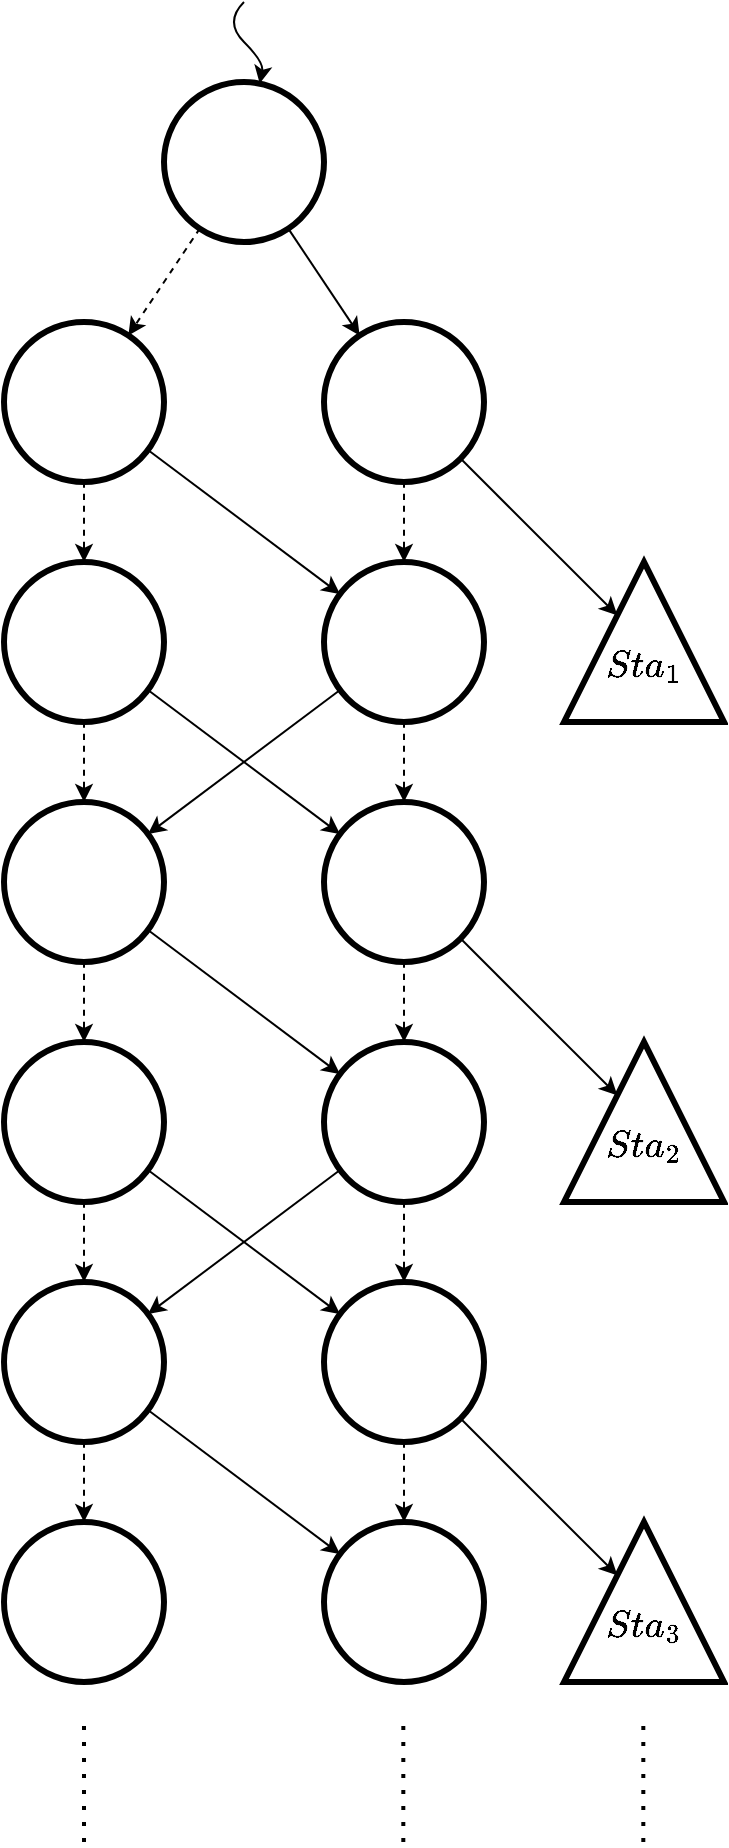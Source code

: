 <mxfile version="13.10.0" type="device"><diagram id="tIWZ57bhBiZ1ZkrXR9bS" name="Page-1"><mxGraphModel dx="1355" dy="825" grid="1" gridSize="10" guides="1" tooltips="1" connect="1" arrows="1" fold="1" page="1" pageScale="1" pageWidth="850" pageHeight="1100" math="1" shadow="0"><root><mxCell id="0"/><mxCell id="1" parent="0"/><mxCell id="AQA_Gikdp6P2zB2jUNmZ-10" value="" style="edgeStyle=none;rounded=0;orthogonalLoop=1;jettySize=auto;html=1;labelBorderColor=#000000;" parent="1" source="AQA_Gikdp6P2zB2jUNmZ-1" target="AQA_Gikdp6P2zB2jUNmZ-30" edge="1"><mxGeometry x="0.105" y="8" relative="1" as="geometry"><mxPoint x="420" y="290" as="targetPoint"/><mxPoint as="offset"/></mxGeometry></mxCell><mxCell id="AQA_Gikdp6P2zB2jUNmZ-19" style="edgeStyle=none;curved=1;orthogonalLoop=1;jettySize=auto;html=1;dashed=1;" parent="1" source="AQA_Gikdp6P2zB2jUNmZ-1" target="AQA_Gikdp6P2zB2jUNmZ-2" edge="1"><mxGeometry relative="1" as="geometry"/></mxCell><mxCell id="AQA_Gikdp6P2zB2jUNmZ-22" style="edgeStyle=none;curved=1;orthogonalLoop=1;jettySize=auto;html=1;endArrow=none;endFill=0;startArrow=classic;startFill=1;" parent="1" source="AQA_Gikdp6P2zB2jUNmZ-1" edge="1"><mxGeometry relative="1" as="geometry"><mxPoint x="360" y="120" as="targetPoint"/><Array as="points"><mxPoint x="370" y="150"/><mxPoint x="350" y="130"/></Array></mxGeometry></mxCell><mxCell id="AQA_Gikdp6P2zB2jUNmZ-1" value="" style="ellipse;whiteSpace=wrap;html=1;aspect=fixed;strokeWidth=3;" parent="1" vertex="1"><mxGeometry x="320" y="160" width="80" height="80" as="geometry"/></mxCell><mxCell id="AQA_Gikdp6P2zB2jUNmZ-18" style="edgeStyle=none;curved=1;orthogonalLoop=1;jettySize=auto;html=1;dashed=1;" parent="1" source="AQA_Gikdp6P2zB2jUNmZ-2" target="AQA_Gikdp6P2zB2jUNmZ-3" edge="1"><mxGeometry relative="1" as="geometry"/></mxCell><mxCell id="AQA_Gikdp6P2zB2jUNmZ-38" style="edgeStyle=none;curved=1;orthogonalLoop=1;jettySize=auto;html=1;startArrow=none;startFill=0;endArrow=classic;endFill=1;fontSize=16;" parent="1" source="AQA_Gikdp6P2zB2jUNmZ-2" target="AQA_Gikdp6P2zB2jUNmZ-31" edge="1"><mxGeometry relative="1" as="geometry"/></mxCell><mxCell id="AQA_Gikdp6P2zB2jUNmZ-2" value="" style="ellipse;whiteSpace=wrap;html=1;aspect=fixed;strokeWidth=3;" parent="1" vertex="1"><mxGeometry x="240" y="280" width="80" height="80" as="geometry"/></mxCell><mxCell id="AQA_Gikdp6P2zB2jUNmZ-17" style="edgeStyle=none;curved=1;orthogonalLoop=1;jettySize=auto;html=1;dashed=1;" parent="1" source="AQA_Gikdp6P2zB2jUNmZ-3" target="AQA_Gikdp6P2zB2jUNmZ-4" edge="1"><mxGeometry relative="1" as="geometry"/></mxCell><mxCell id="AQA_Gikdp6P2zB2jUNmZ-40" style="edgeStyle=none;curved=1;orthogonalLoop=1;jettySize=auto;html=1;startArrow=none;startFill=0;endArrow=classic;endFill=1;fontSize=16;" parent="1" source="AQA_Gikdp6P2zB2jUNmZ-3" target="AQA_Gikdp6P2zB2jUNmZ-32" edge="1"><mxGeometry relative="1" as="geometry"/></mxCell><mxCell id="AQA_Gikdp6P2zB2jUNmZ-3" value="" style="ellipse;whiteSpace=wrap;html=1;aspect=fixed;strokeWidth=3;" parent="1" vertex="1"><mxGeometry x="240" y="400" width="80" height="80" as="geometry"/></mxCell><mxCell id="AQA_Gikdp6P2zB2jUNmZ-44" style="edgeStyle=none;curved=1;orthogonalLoop=1;jettySize=auto;html=1;startArrow=none;startFill=0;endArrow=classic;endFill=1;fontSize=16;dashed=1;" parent="1" source="AQA_Gikdp6P2zB2jUNmZ-4" target="AQA_Gikdp6P2zB2jUNmZ-43" edge="1"><mxGeometry relative="1" as="geometry"/></mxCell><mxCell id="AQA_Gikdp6P2zB2jUNmZ-46" style="edgeStyle=none;curved=1;orthogonalLoop=1;jettySize=auto;html=1;startArrow=none;startFill=0;endArrow=classic;endFill=1;fontSize=16;" parent="1" source="AQA_Gikdp6P2zB2jUNmZ-4" target="AQA_Gikdp6P2zB2jUNmZ-42" edge="1"><mxGeometry relative="1" as="geometry"/></mxCell><mxCell id="AQA_Gikdp6P2zB2jUNmZ-4" value="" style="ellipse;whiteSpace=wrap;html=1;aspect=fixed;strokeWidth=3;" parent="1" vertex="1"><mxGeometry x="240" y="520" width="80" height="80" as="geometry"/></mxCell><mxCell id="AQA_Gikdp6P2zB2jUNmZ-34" style="edgeStyle=none;curved=1;orthogonalLoop=1;jettySize=auto;html=1;startArrow=none;startFill=0;endArrow=classic;endFill=1;fontSize=16;" parent="1" source="AQA_Gikdp6P2zB2jUNmZ-30" edge="1"><mxGeometry relative="1" as="geometry"><mxPoint x="546.667" y="426.667" as="targetPoint"/></mxGeometry></mxCell><mxCell id="AQA_Gikdp6P2zB2jUNmZ-37" style="edgeStyle=none;curved=1;orthogonalLoop=1;jettySize=auto;html=1;startArrow=none;startFill=0;endArrow=classic;endFill=1;fontSize=16;dashed=1;" parent="1" source="AQA_Gikdp6P2zB2jUNmZ-30" target="AQA_Gikdp6P2zB2jUNmZ-31" edge="1"><mxGeometry relative="1" as="geometry"/></mxCell><mxCell id="AQA_Gikdp6P2zB2jUNmZ-30" value="" style="ellipse;whiteSpace=wrap;html=1;aspect=fixed;strokeWidth=3;" parent="1" vertex="1"><mxGeometry x="400" y="280" width="80" height="80" as="geometry"/></mxCell><mxCell id="AQA_Gikdp6P2zB2jUNmZ-45" style="edgeStyle=none;curved=1;orthogonalLoop=1;jettySize=auto;html=1;startArrow=none;startFill=0;endArrow=classic;endFill=1;fontSize=16;" parent="1" source="AQA_Gikdp6P2zB2jUNmZ-31" target="AQA_Gikdp6P2zB2jUNmZ-4" edge="1"><mxGeometry relative="1" as="geometry"/></mxCell><mxCell id="AQA_Gikdp6P2zB2jUNmZ-47" style="edgeStyle=none;curved=1;orthogonalLoop=1;jettySize=auto;html=1;startArrow=none;startFill=0;endArrow=classic;endFill=1;fontSize=16;dashed=1;" parent="1" source="AQA_Gikdp6P2zB2jUNmZ-31" target="AQA_Gikdp6P2zB2jUNmZ-32" edge="1"><mxGeometry relative="1" as="geometry"/></mxCell><mxCell id="AQA_Gikdp6P2zB2jUNmZ-31" value="" style="ellipse;whiteSpace=wrap;html=1;aspect=fixed;strokeWidth=3;" parent="1" vertex="1"><mxGeometry x="400" y="400" width="80" height="80" as="geometry"/></mxCell><mxCell id="AQA_Gikdp6P2zB2jUNmZ-41" style="edgeStyle=none;curved=1;orthogonalLoop=1;jettySize=auto;html=1;startArrow=none;startFill=0;endArrow=classic;endFill=1;fontSize=16;" parent="1" source="AQA_Gikdp6P2zB2jUNmZ-32" edge="1"><mxGeometry relative="1" as="geometry"><mxPoint x="546.667" y="666.667" as="targetPoint"/></mxGeometry></mxCell><mxCell id="AQA_Gikdp6P2zB2jUNmZ-48" style="edgeStyle=none;curved=1;orthogonalLoop=1;jettySize=auto;html=1;startArrow=none;startFill=0;endArrow=classic;endFill=1;fontSize=16;dashed=1;" parent="1" source="AQA_Gikdp6P2zB2jUNmZ-32" target="AQA_Gikdp6P2zB2jUNmZ-42" edge="1"><mxGeometry relative="1" as="geometry"/></mxCell><mxCell id="AQA_Gikdp6P2zB2jUNmZ-32" value="" style="ellipse;whiteSpace=wrap;html=1;aspect=fixed;strokeWidth=3;" parent="1" vertex="1"><mxGeometry x="400" y="520" width="80" height="80" as="geometry"/></mxCell><mxCell id="AQA_Gikdp6P2zB2jUNmZ-54" style="edgeStyle=none;curved=1;orthogonalLoop=1;jettySize=auto;html=1;startArrow=none;startFill=0;endArrow=classic;endFill=1;fontSize=16;dashed=1;" parent="1" source="AQA_Gikdp6P2zB2jUNmZ-42" target="AQA_Gikdp6P2zB2jUNmZ-49" edge="1"><mxGeometry relative="1" as="geometry"/></mxCell><mxCell id="AQA_Gikdp6P2zB2jUNmZ-55" style="edgeStyle=none;curved=1;orthogonalLoop=1;jettySize=auto;html=1;startArrow=none;startFill=0;endArrow=classic;endFill=1;fontSize=16;" parent="1" source="AQA_Gikdp6P2zB2jUNmZ-42" target="AQA_Gikdp6P2zB2jUNmZ-50" edge="1"><mxGeometry relative="1" as="geometry"/></mxCell><mxCell id="AQA_Gikdp6P2zB2jUNmZ-42" value="" style="ellipse;whiteSpace=wrap;html=1;aspect=fixed;strokeWidth=3;" parent="1" vertex="1"><mxGeometry x="400" y="640" width="80" height="80" as="geometry"/></mxCell><mxCell id="AQA_Gikdp6P2zB2jUNmZ-56" style="edgeStyle=none;curved=1;orthogonalLoop=1;jettySize=auto;html=1;startArrow=none;startFill=0;endArrow=classic;endFill=1;fontSize=16;dashed=1;" parent="1" source="AQA_Gikdp6P2zB2jUNmZ-43" target="AQA_Gikdp6P2zB2jUNmZ-50" edge="1"><mxGeometry relative="1" as="geometry"/></mxCell><mxCell id="AQA_Gikdp6P2zB2jUNmZ-57" style="edgeStyle=none;curved=1;orthogonalLoop=1;jettySize=auto;html=1;startArrow=none;startFill=0;endArrow=classic;endFill=1;fontSize=16;" parent="1" source="AQA_Gikdp6P2zB2jUNmZ-43" target="AQA_Gikdp6P2zB2jUNmZ-49" edge="1"><mxGeometry relative="1" as="geometry"/></mxCell><mxCell id="AQA_Gikdp6P2zB2jUNmZ-43" value="" style="ellipse;whiteSpace=wrap;html=1;aspect=fixed;strokeWidth=3;" parent="1" vertex="1"><mxGeometry x="240" y="640" width="80" height="80" as="geometry"/></mxCell><mxCell id="AQA_Gikdp6P2zB2jUNmZ-58" style="edgeStyle=none;curved=1;orthogonalLoop=1;jettySize=auto;html=1;startArrow=none;startFill=0;endArrow=classic;endFill=1;fontSize=16;dashed=1;" parent="1" source="AQA_Gikdp6P2zB2jUNmZ-49" target="AQA_Gikdp6P2zB2jUNmZ-51" edge="1"><mxGeometry relative="1" as="geometry"/></mxCell><mxCell id="AQA_Gikdp6P2zB2jUNmZ-63" style="edgeStyle=none;curved=1;orthogonalLoop=1;jettySize=auto;html=1;startArrow=none;startFill=0;endArrow=classic;endFill=1;fontSize=16;" parent="1" source="AQA_Gikdp6P2zB2jUNmZ-49" target="AQA_Gikdp6P2zB2jUNmZ-53" edge="1"><mxGeometry relative="1" as="geometry"/></mxCell><mxCell id="AQA_Gikdp6P2zB2jUNmZ-49" value="" style="ellipse;whiteSpace=wrap;html=1;aspect=fixed;strokeWidth=3;" parent="1" vertex="1"><mxGeometry x="400" y="760" width="80" height="80" as="geometry"/></mxCell><mxCell id="AQA_Gikdp6P2zB2jUNmZ-59" style="edgeStyle=none;curved=1;orthogonalLoop=1;jettySize=auto;html=1;startArrow=none;startFill=0;endArrow=classic;endFill=1;fontSize=16;dashed=1;" parent="1" source="AQA_Gikdp6P2zB2jUNmZ-50" target="AQA_Gikdp6P2zB2jUNmZ-52" edge="1"><mxGeometry relative="1" as="geometry"/></mxCell><mxCell id="AQA_Gikdp6P2zB2jUNmZ-60" style="edgeStyle=none;curved=1;orthogonalLoop=1;jettySize=auto;html=1;startArrow=none;startFill=0;endArrow=classic;endFill=1;fontSize=16;" parent="1" source="AQA_Gikdp6P2zB2jUNmZ-50" target="AQA_Gikdp6P2zB2jUNmZ-51" edge="1"><mxGeometry relative="1" as="geometry"/></mxCell><mxCell id="AQA_Gikdp6P2zB2jUNmZ-50" value="" style="ellipse;whiteSpace=wrap;html=1;aspect=fixed;strokeWidth=3;" parent="1" vertex="1"><mxGeometry x="240" y="760" width="80" height="80" as="geometry"/></mxCell><mxCell id="AQA_Gikdp6P2zB2jUNmZ-51" value="" style="ellipse;whiteSpace=wrap;html=1;aspect=fixed;strokeWidth=3;" parent="1" vertex="1"><mxGeometry x="400" y="880" width="80" height="80" as="geometry"/></mxCell><mxCell id="AQA_Gikdp6P2zB2jUNmZ-52" value="" style="ellipse;whiteSpace=wrap;html=1;aspect=fixed;strokeWidth=3;" parent="1" vertex="1"><mxGeometry x="240" y="880" width="80" height="80" as="geometry"/></mxCell><mxCell id="AQA_Gikdp6P2zB2jUNmZ-53" value="$$Sta_3$$" style="triangle;whiteSpace=wrap;html=1;strokeWidth=3;fontSize=16;rotation=0;direction=north;verticalAlign=bottom;" parent="1" vertex="1"><mxGeometry x="520" y="880" width="80" height="80" as="geometry"/></mxCell><mxCell id="AQA_Gikdp6P2zB2jUNmZ-61" value="$$Sta_2$$" style="triangle;whiteSpace=wrap;html=1;strokeWidth=3;fontSize=16;rotation=0;direction=north;verticalAlign=bottom;" parent="1" vertex="1"><mxGeometry x="520" y="640" width="80" height="80" as="geometry"/></mxCell><mxCell id="AQA_Gikdp6P2zB2jUNmZ-62" value="$$Sta_1$$" style="triangle;whiteSpace=wrap;html=1;strokeWidth=3;fontSize=16;rotation=0;direction=north;verticalAlign=bottom;" parent="1" vertex="1"><mxGeometry x="520" y="400" width="80" height="80" as="geometry"/></mxCell><mxCell id="AQA_Gikdp6P2zB2jUNmZ-64" value="" style="endArrow=none;dashed=1;html=1;dashPattern=1 3;strokeWidth=2;fontSize=16;" parent="1" edge="1"><mxGeometry width="50" height="50" relative="1" as="geometry"><mxPoint x="280" y="1040" as="sourcePoint"/><mxPoint x="280" y="980" as="targetPoint"/></mxGeometry></mxCell><mxCell id="AQA_Gikdp6P2zB2jUNmZ-65" value="" style="endArrow=none;dashed=1;html=1;dashPattern=1 3;strokeWidth=2;fontSize=16;" parent="1" edge="1"><mxGeometry width="50" height="50" relative="1" as="geometry"><mxPoint x="439.66" y="1040" as="sourcePoint"/><mxPoint x="439.66" y="980" as="targetPoint"/></mxGeometry></mxCell><mxCell id="AQA_Gikdp6P2zB2jUNmZ-66" value="" style="endArrow=none;dashed=1;html=1;dashPattern=1 3;strokeWidth=2;fontSize=16;" parent="1" edge="1"><mxGeometry width="50" height="50" relative="1" as="geometry"><mxPoint x="559.66" y="1040" as="sourcePoint"/><mxPoint x="559.66" y="980" as="targetPoint"/></mxGeometry></mxCell></root></mxGraphModel></diagram></mxfile>